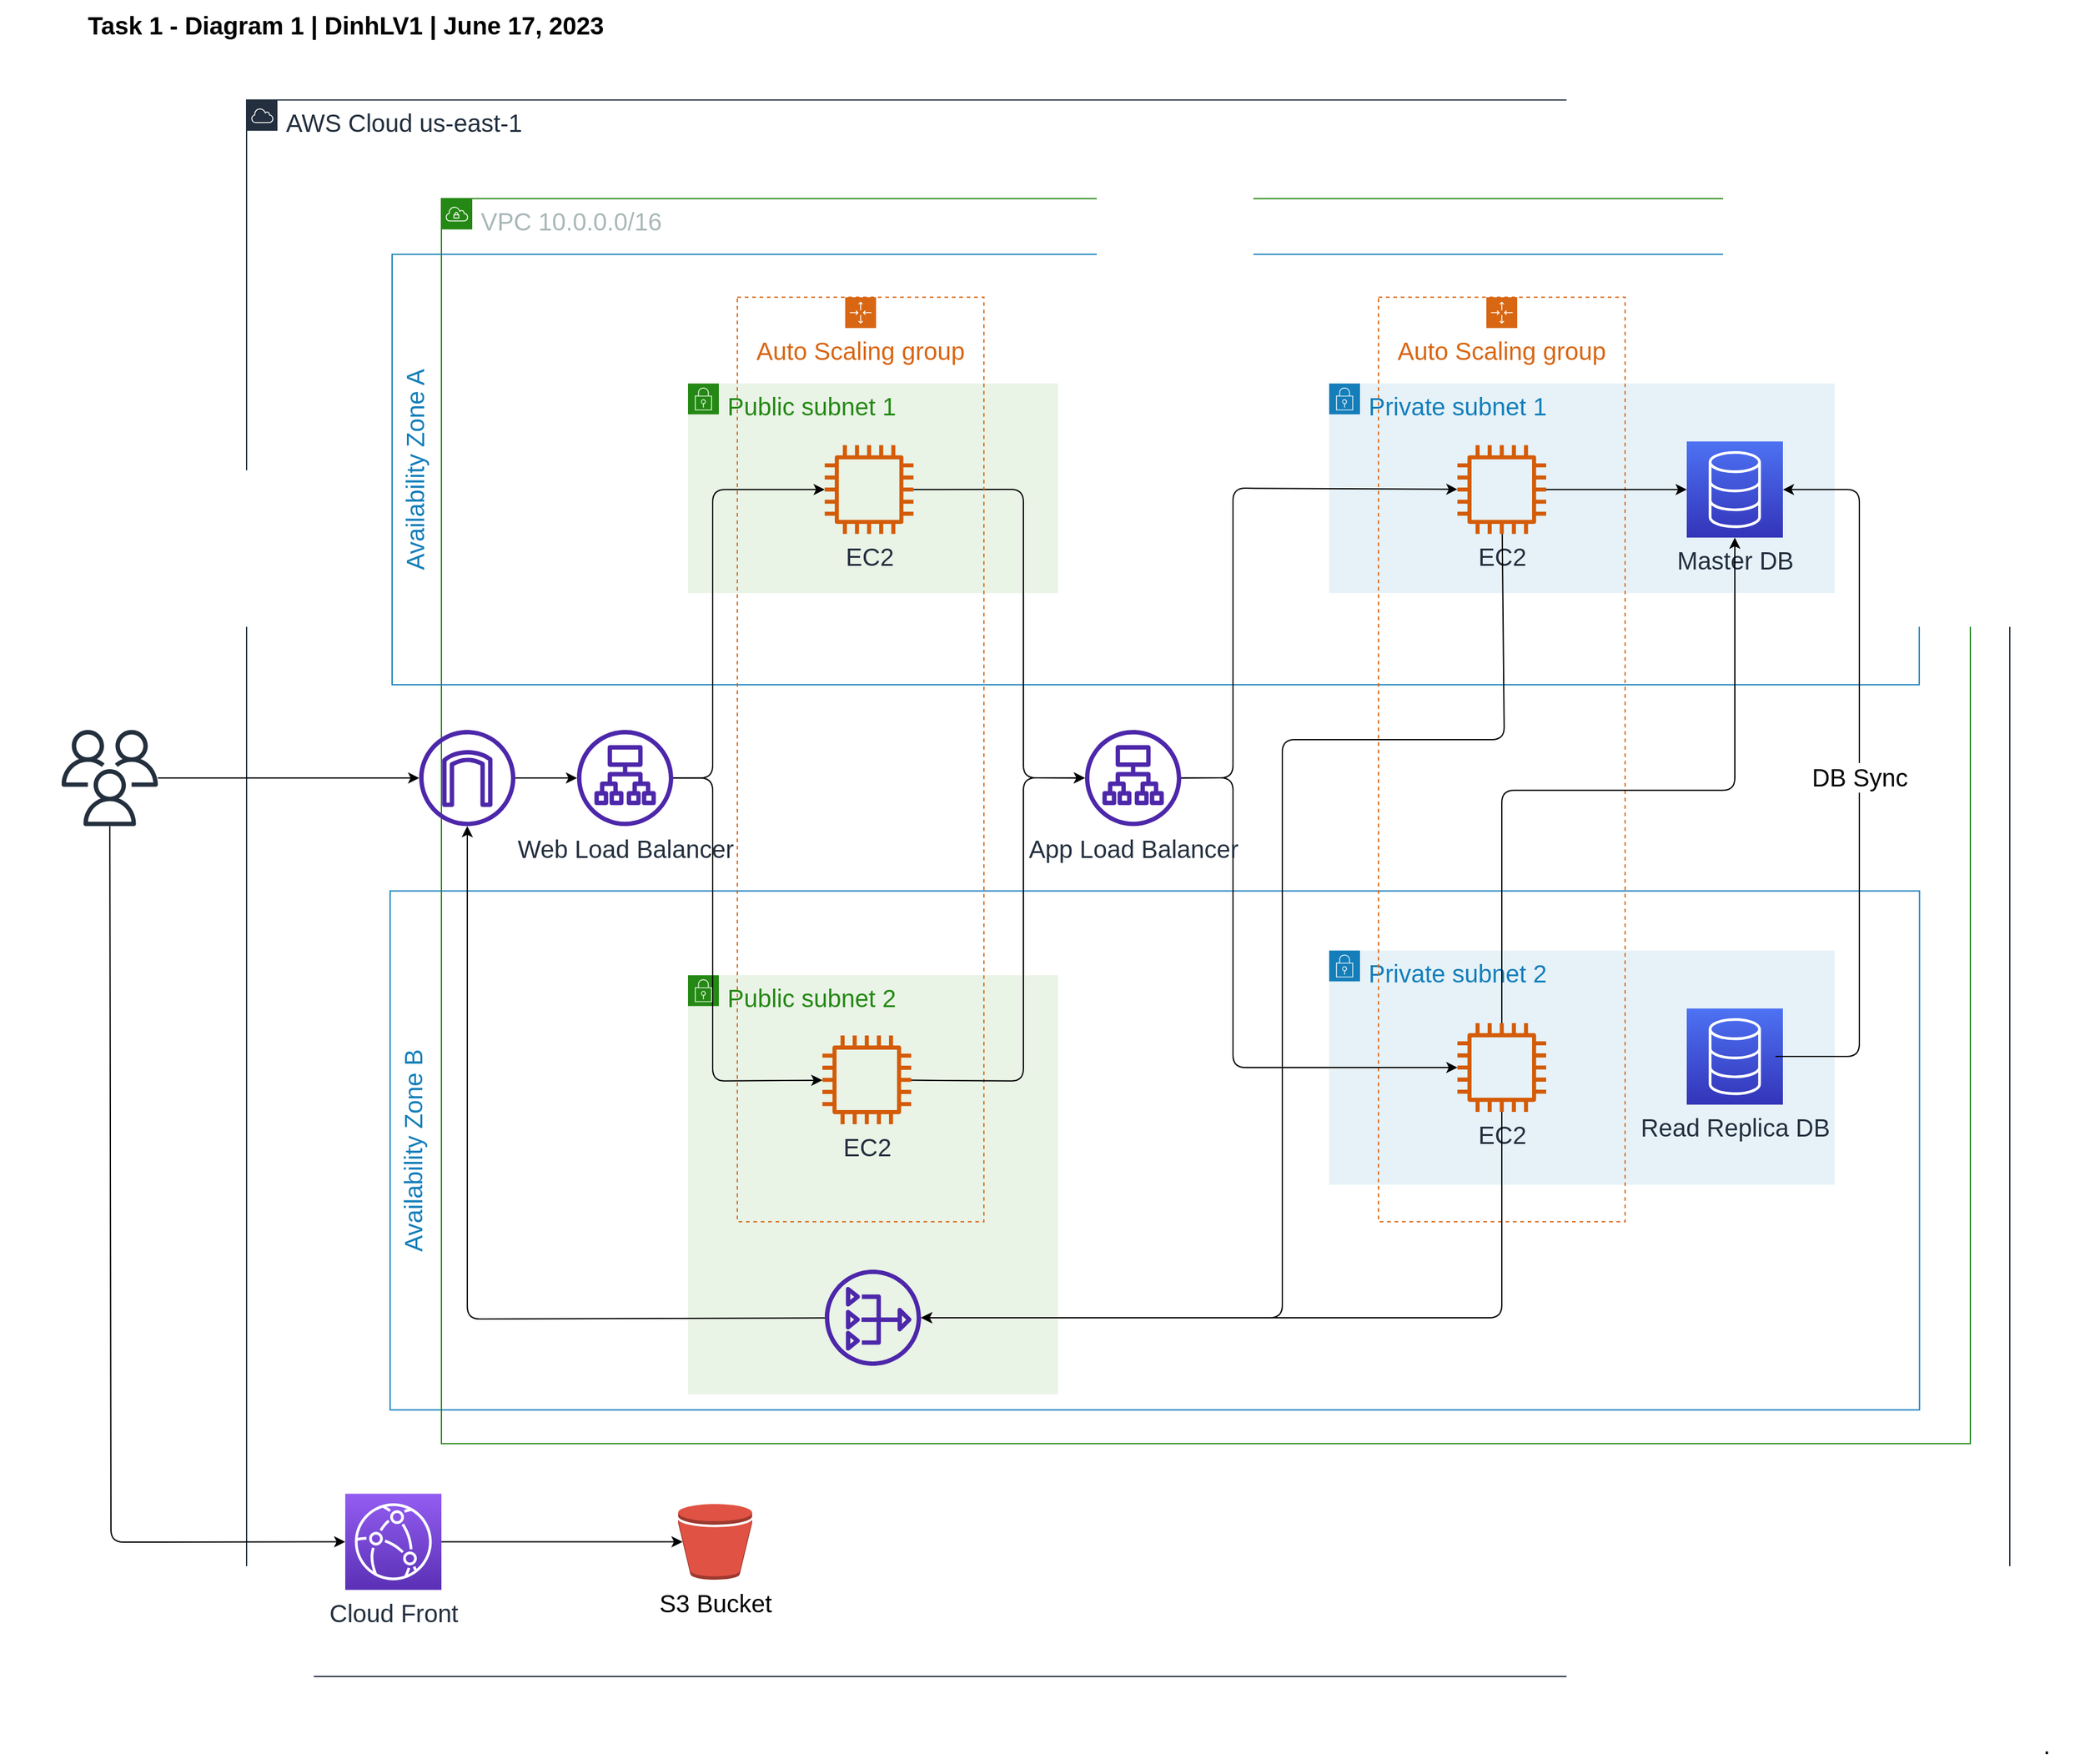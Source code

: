 <mxfile>
    <diagram id="lTPoVLofkMTHSxGaGjvk" name="Page-1">
        <mxGraphModel dx="1897" dy="1307" grid="1" gridSize="10" guides="1" tooltips="1" connect="1" arrows="1" fold="1" page="1" pageScale="1" pageWidth="850" pageHeight="1100" background="#ffffff" math="0" shadow="0">
            <root>
                <mxCell id="0"/>
                <mxCell id="1" parent="0"/>
                <mxCell id="10" value="AWS Cloud us-east-1" style="points=[[0,0],[0.25,0],[0.5,0],[0.75,0],[1,0],[1,0.25],[1,0.5],[1,0.75],[1,1],[0.75,1],[0.5,1],[0.25,1],[0,1],[0,0.75],[0,0.5],[0,0.25]];outlineConnect=0;gradientColor=none;html=1;whiteSpace=wrap;fontSize=20;fontStyle=0;container=1;pointerEvents=0;collapsible=0;recursiveResize=0;shape=mxgraph.aws4.group;grIcon=mxgraph.aws4.group_aws_cloud;strokeColor=#232F3E;fillColor=none;verticalAlign=top;align=left;spacingLeft=30;fontColor=#232F3E;dashed=0;" parent="1" vertex="1">
                    <mxGeometry x="200" y="121.15" width="1430" height="1278.85" as="geometry"/>
                </mxCell>
                <mxCell id="73" style="edgeStyle=none;html=1;entryX=0.06;entryY=0.5;entryDx=0;entryDy=0;entryPerimeter=0;fontSize=20;" parent="10" source="28" target="23" edge="1">
                    <mxGeometry relative="1" as="geometry"/>
                </mxCell>
                <mxCell id="28" value="Cloud Front" style="sketch=0;points=[[0,0,0],[0.25,0,0],[0.5,0,0],[0.75,0,0],[1,0,0],[0,1,0],[0.25,1,0],[0.5,1,0],[0.75,1,0],[1,1,0],[0,0.25,0],[0,0.5,0],[0,0.75,0],[1,0.25,0],[1,0.5,0],[1,0.75,0]];outlineConnect=0;fontColor=#232F3E;gradientColor=#945DF2;gradientDirection=north;fillColor=#5A30B5;strokeColor=#ffffff;dashed=0;verticalLabelPosition=bottom;verticalAlign=top;align=center;html=1;fontSize=20;fontStyle=0;aspect=fixed;shape=mxgraph.aws4.resourceIcon;resIcon=mxgraph.aws4.cloudfront;rounded=0;" parent="10" vertex="1">
                    <mxGeometry x="80" y="1130.6" width="78" height="78" as="geometry"/>
                </mxCell>
                <mxCell id="44" value="Availability Zone B" style="fillColor=none;strokeColor=#147EBA;verticalAlign=top;fontStyle=0;fontColor=#147EBA;rotation=-90;fontSize=20;" parent="10" vertex="1">
                    <mxGeometry x="526.1" y="231.9" width="420.96" height="1240.41" as="geometry"/>
                </mxCell>
                <mxCell id="9" value="VPC 10.0.0.0/16" style="points=[[0,0],[0.25,0],[0.5,0],[0.75,0],[1,0],[1,0.25],[1,0.5],[1,0.75],[1,1],[0.75,1],[0.5,1],[0.25,1],[0,1],[0,0.75],[0,0.5],[0,0.25]];outlineConnect=0;gradientColor=none;html=1;whiteSpace=wrap;fontSize=20;fontStyle=0;container=1;pointerEvents=0;collapsible=0;recursiveResize=0;shape=mxgraph.aws4.group;grIcon=mxgraph.aws4.group_vpc;strokeColor=#248814;fillColor=none;verticalAlign=top;align=left;spacingLeft=30;fontColor=#AAB7B8;dashed=0;" parent="10" vertex="1">
                    <mxGeometry x="158" y="80" width="1240" height="1010" as="geometry"/>
                </mxCell>
                <mxCell id="41" value="Public subnet 2" style="points=[[0,0],[0.25,0],[0.5,0],[0.75,0],[1,0],[1,0.25],[1,0.5],[1,0.75],[1,1],[0.75,1],[0.5,1],[0.25,1],[0,1],[0,0.75],[0,0.5],[0,0.25]];outlineConnect=0;gradientColor=none;html=1;whiteSpace=wrap;fontSize=20;fontStyle=0;container=1;pointerEvents=0;collapsible=0;recursiveResize=0;shape=mxgraph.aws4.group;grIcon=mxgraph.aws4.group_security_group;grStroke=0;strokeColor=#248814;fillColor=#E9F3E6;verticalAlign=top;align=left;spacingLeft=30;fontColor=#248814;dashed=0;" parent="9" vertex="1">
                    <mxGeometry x="200" y="630" width="300" height="340" as="geometry"/>
                </mxCell>
                <mxCell id="22" value="" style="sketch=0;outlineConnect=0;fontColor=#232F3E;gradientColor=none;fillColor=#4D27AA;strokeColor=none;dashed=0;verticalLabelPosition=bottom;verticalAlign=top;align=center;html=1;fontSize=20;fontStyle=0;aspect=fixed;pointerEvents=1;shape=mxgraph.aws4.nat_gateway;rounded=0;" parent="41" vertex="1">
                    <mxGeometry x="111" y="238.85" width="78" height="78" as="geometry"/>
                </mxCell>
                <mxCell id="13" value="Availability Zone A" style="fillColor=none;strokeColor=#147EBA;verticalAlign=top;fontStyle=0;fontColor=#147EBA;rotation=-90;fontSize=20;" parent="9" vertex="1">
                    <mxGeometry x="404.74" y="-399.57" width="349.12" height="1238.58" as="geometry"/>
                </mxCell>
                <mxCell id="14" value="Public subnet 1" style="points=[[0,0],[0.25,0],[0.5,0],[0.75,0],[1,0],[1,0.25],[1,0.5],[1,0.75],[1,1],[0.75,1],[0.5,1],[0.25,1],[0,1],[0,0.75],[0,0.5],[0,0.25]];outlineConnect=0;gradientColor=none;html=1;whiteSpace=wrap;fontSize=20;fontStyle=0;container=1;pointerEvents=0;collapsible=0;recursiveResize=0;shape=mxgraph.aws4.group;grIcon=mxgraph.aws4.group_security_group;grStroke=0;strokeColor=#248814;fillColor=#E9F3E6;verticalAlign=top;align=left;spacingLeft=30;fontColor=#248814;dashed=0;" parent="9" vertex="1">
                    <mxGeometry x="200" y="150" width="300" height="170" as="geometry"/>
                </mxCell>
                <mxCell id="67" style="edgeStyle=none;html=1;fontSize=20;" parent="9" source="15" target="45" edge="1">
                    <mxGeometry relative="1" as="geometry"/>
                </mxCell>
                <mxCell id="15" value="" style="sketch=0;outlineConnect=0;fontColor=#232F3E;gradientColor=none;fillColor=#4D27AA;strokeColor=none;dashed=0;verticalLabelPosition=bottom;verticalAlign=top;align=center;html=1;fontSize=20;fontStyle=0;aspect=fixed;pointerEvents=1;shape=mxgraph.aws4.internet_gateway;" parent="9" vertex="1">
                    <mxGeometry x="-18" y="431" width="78" height="78" as="geometry"/>
                </mxCell>
                <mxCell id="26" value="Private subnet 1" style="points=[[0,0],[0.25,0],[0.5,0],[0.75,0],[1,0],[1,0.25],[1,0.5],[1,0.75],[1,1],[0.75,1],[0.5,1],[0.25,1],[0,1],[0,0.75],[0,0.5],[0,0.25]];outlineConnect=0;gradientColor=none;html=1;whiteSpace=wrap;fontSize=20;fontStyle=0;container=1;pointerEvents=0;collapsible=0;recursiveResize=0;shape=mxgraph.aws4.group;grIcon=mxgraph.aws4.group_security_group;grStroke=0;strokeColor=#147EBA;fillColor=#E6F2F8;verticalAlign=top;align=left;spacingLeft=30;fontColor=#147EBA;dashed=0;rounded=0;" parent="9" vertex="1">
                    <mxGeometry x="720" y="150" width="410" height="170" as="geometry"/>
                </mxCell>
                <mxCell id="25" value="Master DB" style="sketch=0;points=[[0,0,0],[0.25,0,0],[0.5,0,0],[0.75,0,0],[1,0,0],[0,1,0],[0.25,1,0],[0.5,1,0],[0.75,1,0],[1,1,0],[0,0.25,0],[0,0.5,0],[0,0.75,0],[1,0.25,0],[1,0.5,0],[1,0.75,0]];outlineConnect=0;fontColor=#232F3E;gradientColor=#4D72F3;gradientDirection=north;fillColor=#3334B9;strokeColor=#ffffff;dashed=0;verticalLabelPosition=bottom;verticalAlign=top;align=center;html=1;fontSize=20;fontStyle=0;aspect=fixed;shape=mxgraph.aws4.resourceIcon;resIcon=mxgraph.aws4.database;rounded=0;" parent="9" vertex="1">
                    <mxGeometry x="1010" y="197" width="78" height="78" as="geometry"/>
                </mxCell>
                <mxCell id="75" style="edgeStyle=none;html=1;fontSize=20;" parent="9" source="24" target="30" edge="1">
                    <mxGeometry relative="1" as="geometry">
                        <Array as="points">
                            <mxPoint x="472" y="235.85"/>
                            <mxPoint x="472" y="469.85"/>
                        </Array>
                    </mxGeometry>
                </mxCell>
                <mxCell id="24" value="EC2" style="sketch=0;outlineConnect=0;fontColor=#232F3E;gradientColor=none;fillColor=#D45B07;strokeColor=none;dashed=0;verticalLabelPosition=bottom;verticalAlign=top;align=center;html=1;fontSize=20;fontStyle=0;aspect=fixed;pointerEvents=1;shape=mxgraph.aws4.instance2;rounded=0;" parent="9" vertex="1">
                    <mxGeometry x="310.87" y="200" width="72" height="72" as="geometry"/>
                </mxCell>
                <mxCell id="65" style="edgeStyle=none;html=1;fontSize=20;" parent="9" source="45" target="24" edge="1">
                    <mxGeometry relative="1" as="geometry">
                        <Array as="points">
                            <mxPoint x="220" y="470"/>
                            <mxPoint x="220" y="236"/>
                        </Array>
                    </mxGeometry>
                </mxCell>
                <mxCell id="66" style="edgeStyle=none;html=1;fontSize=20;" parent="9" source="45" target="42" edge="1">
                    <mxGeometry relative="1" as="geometry">
                        <Array as="points">
                            <mxPoint x="220" y="470"/>
                            <mxPoint x="220" y="715.85"/>
                        </Array>
                    </mxGeometry>
                </mxCell>
                <mxCell id="45" value="Web Load Balancer" style="sketch=0;outlineConnect=0;fontColor=#232F3E;gradientColor=none;fillColor=#4D27AA;strokeColor=none;dashed=0;verticalLabelPosition=bottom;verticalAlign=top;align=center;html=1;fontSize=20;fontStyle=0;aspect=fixed;pointerEvents=1;shape=mxgraph.aws4.application_load_balancer;rounded=0;" parent="9" vertex="1">
                    <mxGeometry x="110" y="431.0" width="78" height="78" as="geometry"/>
                </mxCell>
                <mxCell id="21" value="Auto Scaling group" style="points=[[0,0],[0.25,0],[0.5,0],[0.75,0],[1,0],[1,0.25],[1,0.5],[1,0.75],[1,1],[0.75,1],[0.5,1],[0.25,1],[0,1],[0,0.75],[0,0.5],[0,0.25]];outlineConnect=0;gradientColor=none;html=1;whiteSpace=wrap;fontSize=20;fontStyle=0;container=1;pointerEvents=0;collapsible=0;recursiveResize=0;shape=mxgraph.aws4.groupCenter;grIcon=mxgraph.aws4.group_auto_scaling_group;grStroke=1;strokeColor=#D86613;fillColor=none;verticalAlign=top;align=center;fontColor=#D86613;dashed=1;spacingTop=25;rounded=0;rotation=0;" parent="9" vertex="1">
                    <mxGeometry x="240" y="80" width="200" height="750" as="geometry"/>
                </mxCell>
                <mxCell id="40" value="Private subnet 2" style="points=[[0,0],[0.25,0],[0.5,0],[0.75,0],[1,0],[1,0.25],[1,0.5],[1,0.75],[1,1],[0.75,1],[0.5,1],[0.25,1],[0,1],[0,0.75],[0,0.5],[0,0.25]];outlineConnect=0;gradientColor=none;html=1;whiteSpace=wrap;fontSize=20;fontStyle=0;container=1;pointerEvents=0;collapsible=0;recursiveResize=0;shape=mxgraph.aws4.group;grIcon=mxgraph.aws4.group_security_group;grStroke=0;strokeColor=#147EBA;fillColor=#E6F2F8;verticalAlign=top;align=left;spacingLeft=30;fontColor=#147EBA;dashed=0;rounded=0;" parent="21" vertex="1">
                    <mxGeometry x="480" y="530" width="410" height="190" as="geometry"/>
                </mxCell>
                <mxCell id="39" value="Read Replica DB" style="sketch=0;points=[[0,0,0],[0.25,0,0],[0.5,0,0],[0.75,0,0],[1,0,0],[0,1,0],[0.25,1,0],[0.5,1,0],[0.75,1,0],[1,1,0],[0,0.25,0],[0,0.5,0],[0,0.75,0],[1,0.25,0],[1,0.5,0],[1,0.75,0]];outlineConnect=0;fontColor=#232F3E;gradientColor=#4D72F3;gradientDirection=north;fillColor=#3334B9;strokeColor=#ffffff;dashed=0;verticalLabelPosition=bottom;verticalAlign=top;align=center;html=1;fontSize=20;fontStyle=0;aspect=fixed;shape=mxgraph.aws4.resourceIcon;resIcon=mxgraph.aws4.database;rounded=0;" parent="21" vertex="1">
                    <mxGeometry x="770" y="577" width="78" height="78" as="geometry"/>
                </mxCell>
                <mxCell id="42" value="EC2" style="sketch=0;outlineConnect=0;fontColor=#232F3E;gradientColor=none;fillColor=#D45B07;strokeColor=none;dashed=0;verticalLabelPosition=bottom;verticalAlign=top;align=center;html=1;fontSize=20;fontStyle=0;aspect=fixed;pointerEvents=1;shape=mxgraph.aws4.instance2;rounded=0;" parent="21" vertex="1">
                    <mxGeometry x="69" y="598.85" width="72" height="72" as="geometry"/>
                </mxCell>
                <mxCell id="33" value="Auto Scaling group" style="points=[[0,0],[0.25,0],[0.5,0],[0.75,0],[1,0],[1,0.25],[1,0.5],[1,0.75],[1,1],[0.75,1],[0.5,1],[0.25,1],[0,1],[0,0.75],[0,0.5],[0,0.25]];outlineConnect=0;gradientColor=none;html=1;whiteSpace=wrap;fontSize=20;fontStyle=0;container=1;pointerEvents=0;collapsible=0;recursiveResize=0;shape=mxgraph.aws4.groupCenter;grIcon=mxgraph.aws4.group_auto_scaling_group;grStroke=1;strokeColor=#D86613;fillColor=none;verticalAlign=top;align=center;fontColor=#D86613;dashed=1;spacingTop=25;rounded=0;rotation=0;" parent="9" vertex="1">
                    <mxGeometry x="760" y="80" width="200" height="750" as="geometry"/>
                </mxCell>
                <mxCell id="32" value="EC2" style="sketch=0;outlineConnect=0;fontColor=#232F3E;gradientColor=none;fillColor=#D45B07;strokeColor=none;dashed=0;verticalLabelPosition=bottom;verticalAlign=top;align=center;html=1;fontSize=20;fontStyle=0;aspect=fixed;pointerEvents=1;shape=mxgraph.aws4.instance2;rounded=0;" parent="33" vertex="1">
                    <mxGeometry x="64" y="120.0" width="72" height="72" as="geometry"/>
                </mxCell>
                <mxCell id="38" value="EC2" style="sketch=0;outlineConnect=0;fontColor=#232F3E;gradientColor=none;fillColor=#D45B07;strokeColor=none;dashed=0;verticalLabelPosition=bottom;verticalAlign=top;align=center;html=1;fontSize=20;fontStyle=0;aspect=fixed;pointerEvents=1;shape=mxgraph.aws4.instance2;rounded=0;" parent="33" vertex="1">
                    <mxGeometry x="64" y="588.85" width="72" height="72" as="geometry"/>
                </mxCell>
                <mxCell id="56" value="DB Sync" style="edgeStyle=none;html=1;entryX=1;entryY=0.5;entryDx=0;entryDy=0;entryPerimeter=0;fontSize=20;" parent="9" target="25" edge="1">
                    <mxGeometry relative="1" as="geometry">
                        <Array as="points">
                            <mxPoint x="1150" y="695.85"/>
                            <mxPoint x="1150" y="236"/>
                        </Array>
                        <mxPoint x="1082" y="695.85" as="sourcePoint"/>
                    </mxGeometry>
                </mxCell>
                <mxCell id="57" style="edgeStyle=none;html=1;entryX=0;entryY=0.5;entryDx=0;entryDy=0;entryPerimeter=0;fontSize=20;" parent="9" source="32" target="25" edge="1">
                    <mxGeometry relative="1" as="geometry"/>
                </mxCell>
                <mxCell id="60" style="edgeStyle=none;html=1;entryX=0.5;entryY=1;entryDx=0;entryDy=0;entryPerimeter=0;fontSize=20;" parent="9" source="38" target="25" edge="1">
                    <mxGeometry relative="1" as="geometry">
                        <Array as="points">
                            <mxPoint x="860" y="480"/>
                            <mxPoint x="920" y="480"/>
                            <mxPoint x="1049" y="480"/>
                        </Array>
                    </mxGeometry>
                </mxCell>
                <mxCell id="63" style="edgeStyle=none;html=1;fontSize=20;" parent="9" source="30" target="32" edge="1">
                    <mxGeometry relative="1" as="geometry">
                        <Array as="points">
                            <mxPoint x="642" y="469.85"/>
                            <mxPoint x="642" y="234.85"/>
                        </Array>
                    </mxGeometry>
                </mxCell>
                <mxCell id="64" style="edgeStyle=none;html=1;fontSize=20;" parent="9" source="30" target="38" edge="1">
                    <mxGeometry relative="1" as="geometry">
                        <Array as="points">
                            <mxPoint x="642" y="469.85"/>
                            <mxPoint x="642" y="704.85"/>
                        </Array>
                    </mxGeometry>
                </mxCell>
                <mxCell id="30" value="App Load Balancer" style="sketch=0;outlineConnect=0;fontColor=#232F3E;gradientColor=none;fillColor=#4D27AA;strokeColor=none;dashed=0;verticalLabelPosition=bottom;verticalAlign=top;align=center;html=1;fontSize=20;fontStyle=0;aspect=fixed;pointerEvents=1;shape=mxgraph.aws4.application_load_balancer;rounded=0;" parent="9" vertex="1">
                    <mxGeometry x="522" y="431.0" width="78" height="78" as="geometry"/>
                </mxCell>
                <mxCell id="76" style="edgeStyle=none;html=1;fontSize=20;" parent="9" source="42" target="30" edge="1">
                    <mxGeometry relative="1" as="geometry">
                        <Array as="points">
                            <mxPoint x="472" y="715.85"/>
                            <mxPoint x="472" y="469.85"/>
                        </Array>
                    </mxGeometry>
                </mxCell>
                <mxCell id="79" style="edgeStyle=none;html=1;fontSize=20;" parent="9" source="22" target="15" edge="1">
                    <mxGeometry relative="1" as="geometry">
                        <Array as="points">
                            <mxPoint x="21" y="908.85"/>
                        </Array>
                    </mxGeometry>
                </mxCell>
                <mxCell id="77" style="edgeStyle=none;html=1;fontSize=20;" parent="9" source="32" target="22" edge="1">
                    <mxGeometry relative="1" as="geometry">
                        <Array as="points">
                            <mxPoint x="862" y="438.85"/>
                            <mxPoint x="682" y="438.85"/>
                            <mxPoint x="682" y="907.85"/>
                        </Array>
                    </mxGeometry>
                </mxCell>
                <mxCell id="78" style="edgeStyle=none;html=1;fontSize=20;" parent="9" source="38" target="22" edge="1">
                    <mxGeometry relative="1" as="geometry">
                        <Array as="points">
                            <mxPoint x="860" y="907.85"/>
                        </Array>
                    </mxGeometry>
                </mxCell>
                <mxCell id="23" value="S3 Bucket" style="outlineConnect=0;dashed=0;verticalLabelPosition=bottom;verticalAlign=top;align=center;html=1;shape=mxgraph.aws3.bucket;fillColor=#E05243;gradientColor=none;rounded=0;fontSize=20;" parent="10" vertex="1">
                    <mxGeometry x="350" y="1138.85" width="60" height="61.5" as="geometry"/>
                </mxCell>
                <mxCell id="71" style="edgeStyle=none;html=1;fontSize=20;" parent="1" source="70" target="15" edge="1">
                    <mxGeometry relative="1" as="geometry"/>
                </mxCell>
                <mxCell id="72" style="edgeStyle=none;html=1;entryX=0;entryY=0.5;entryDx=0;entryDy=0;entryPerimeter=0;fontSize=20;" parent="1" source="70" target="28" edge="1">
                    <mxGeometry relative="1" as="geometry">
                        <Array as="points">
                            <mxPoint x="90" y="1291"/>
                        </Array>
                    </mxGeometry>
                </mxCell>
                <mxCell id="70" value="" style="sketch=0;outlineConnect=0;fontColor=#232F3E;gradientColor=none;fillColor=#232F3D;strokeColor=none;dashed=0;verticalLabelPosition=bottom;verticalAlign=top;align=center;html=1;fontSize=20;fontStyle=0;aspect=fixed;pointerEvents=1;shape=mxgraph.aws4.users;rounded=0;" parent="1" vertex="1">
                    <mxGeometry x="50" y="632.15" width="78" height="78" as="geometry"/>
                </mxCell>
                <mxCell id="80" value="Task 1 - Diagram 1 | DinhLV1 | June 17, 2023" style="text;strokeColor=none;fillColor=none;html=1;fontSize=20;fontStyle=1;verticalAlign=middle;align=center;rounded=0;" parent="1" vertex="1">
                    <mxGeometry y="40" width="560" height="40" as="geometry"/>
                </mxCell>
                <mxCell id="81" value="." style="text;html=1;strokeColor=none;fillColor=none;align=center;verticalAlign=middle;whiteSpace=wrap;rounded=0;fontSize=20;" vertex="1" parent="1">
                    <mxGeometry x="1630" y="1440" width="60" height="30" as="geometry"/>
                </mxCell>
            </root>
        </mxGraphModel>
    </diagram>
</mxfile>